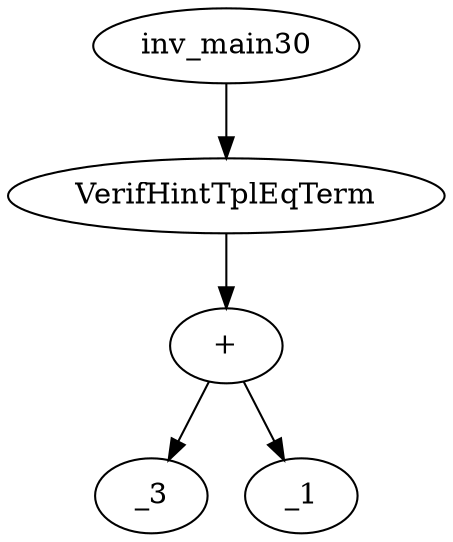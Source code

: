 digraph dag {
0 [label="inv_main30"];
1 [label="VerifHintTplEqTerm"];
2 [label="+"];
3 [label="_3"];
4 [label="_1"];
0->1
1->2
2->4
2 -> 3
}
